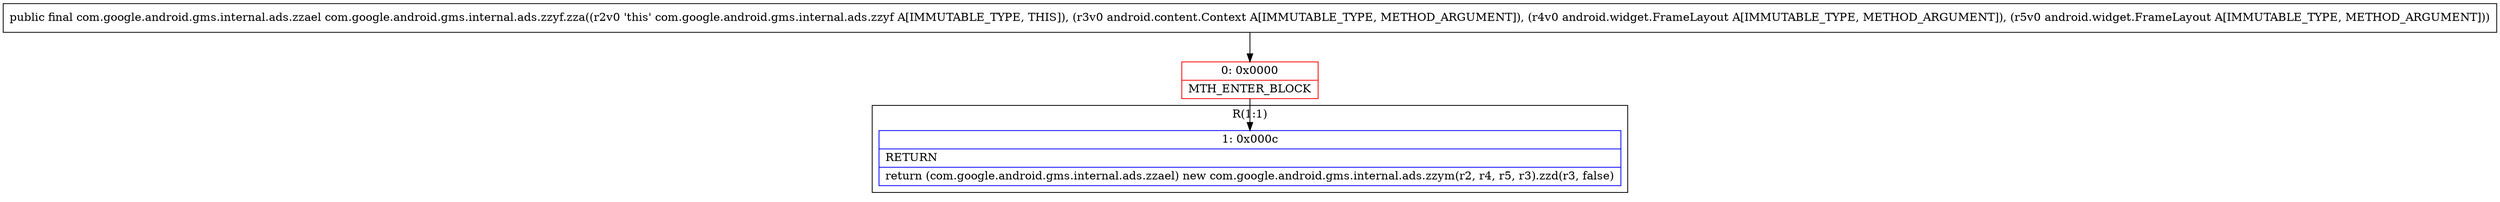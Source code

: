 digraph "CFG forcom.google.android.gms.internal.ads.zzyf.zza(Landroid\/content\/Context;Landroid\/widget\/FrameLayout;Landroid\/widget\/FrameLayout;)Lcom\/google\/android\/gms\/internal\/ads\/zzael;" {
subgraph cluster_Region_1838073169 {
label = "R(1:1)";
node [shape=record,color=blue];
Node_1 [shape=record,label="{1\:\ 0x000c|RETURN\l|return (com.google.android.gms.internal.ads.zzael) new com.google.android.gms.internal.ads.zzym(r2, r4, r5, r3).zzd(r3, false)\l}"];
}
Node_0 [shape=record,color=red,label="{0\:\ 0x0000|MTH_ENTER_BLOCK\l}"];
MethodNode[shape=record,label="{public final com.google.android.gms.internal.ads.zzael com.google.android.gms.internal.ads.zzyf.zza((r2v0 'this' com.google.android.gms.internal.ads.zzyf A[IMMUTABLE_TYPE, THIS]), (r3v0 android.content.Context A[IMMUTABLE_TYPE, METHOD_ARGUMENT]), (r4v0 android.widget.FrameLayout A[IMMUTABLE_TYPE, METHOD_ARGUMENT]), (r5v0 android.widget.FrameLayout A[IMMUTABLE_TYPE, METHOD_ARGUMENT])) }"];
MethodNode -> Node_0;
Node_0 -> Node_1;
}

